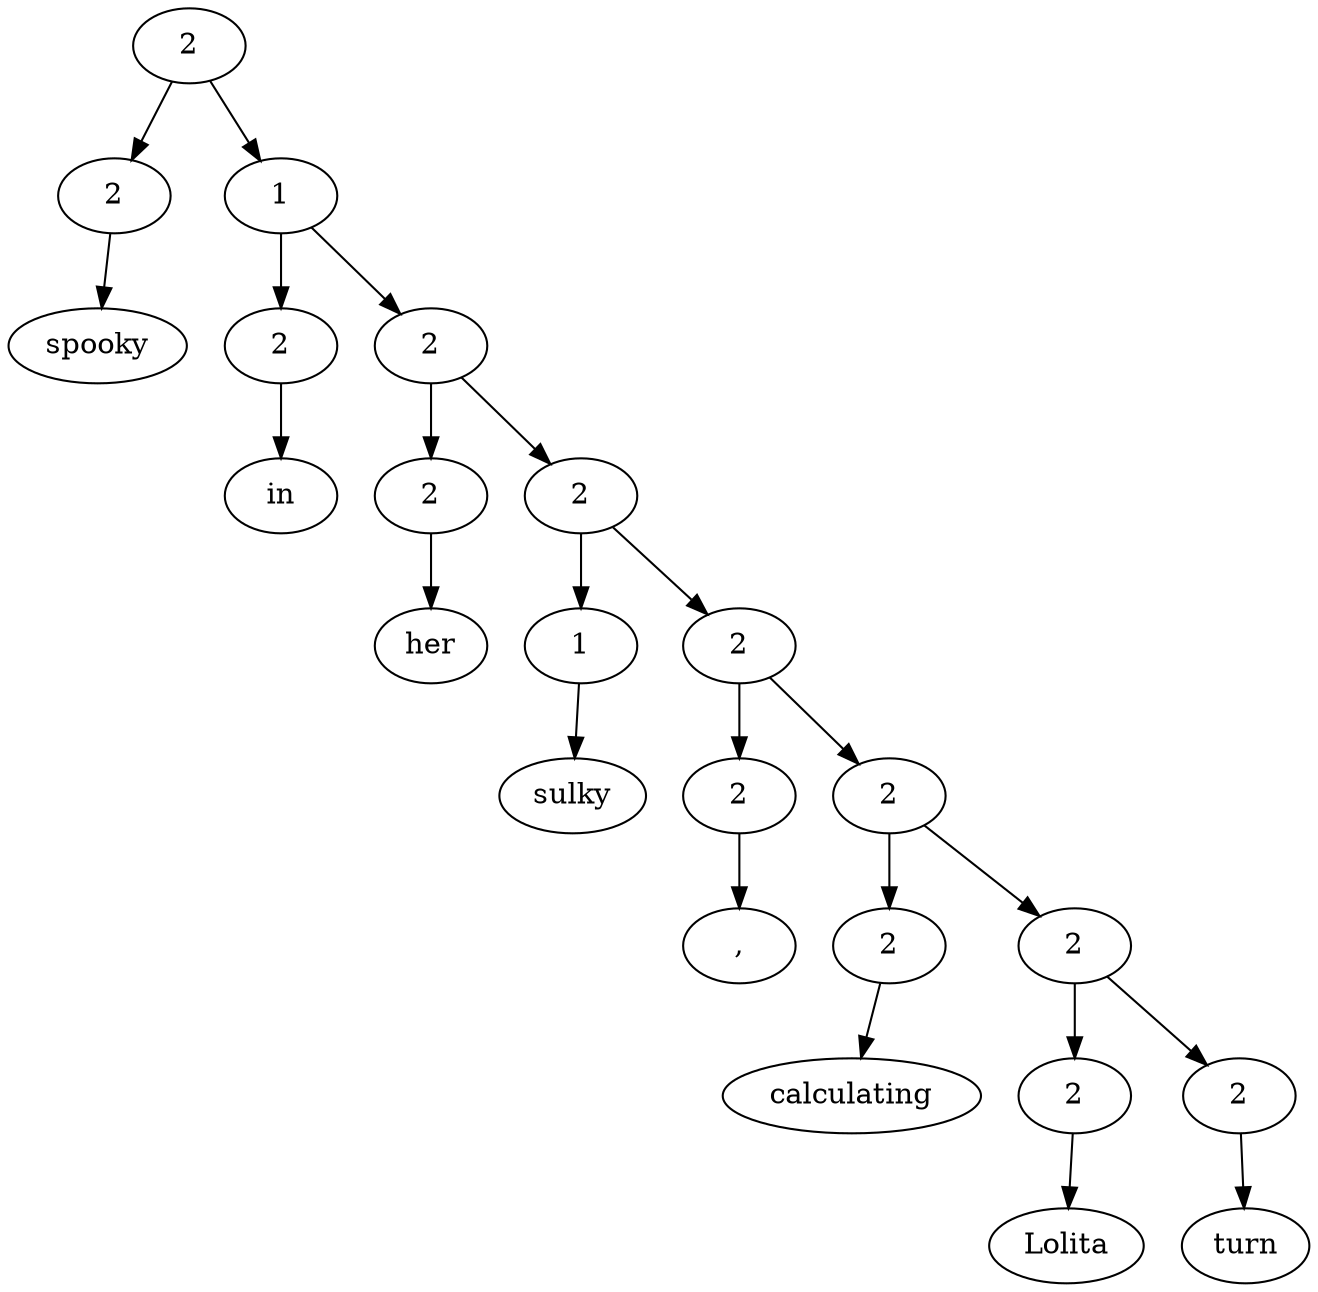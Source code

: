 digraph G{Node0 [label="2"]
Node0 -> Node1
Node0 -> Node3
Node1 [label="2"]
Node1 -> Node2
Node3 [label="1"]
Node3 -> Node4
Node3 -> Node6
Node2 [label="spooky"]
Node4 [label="2"]
Node4 -> Node5
Node6 [label="2"]
Node6 -> Node7
Node6 -> Node9
Node5 [label="in"]
Node7 [label="2"]
Node7 -> Node8
Node9 [label="2"]
Node9 -> Node10
Node9 -> Node12
Node8 [label="her"]
Node10 [label="1"]
Node10 -> Node11
Node12 [label="2"]
Node12 -> Node13
Node12 -> Node15
Node11 [label="sulky"]
Node13 [label="2"]
Node13 -> Node14
Node15 [label="2"]
Node15 -> Node16
Node15 -> Node18
Node14 [label=","]
Node16 [label="2"]
Node16 -> Node17
Node18 [label="2"]
Node18 -> Node19
Node18 -> Node21
Node17 [label="calculating"]
Node19 [label="2"]
Node19 -> Node20
Node21 [label="2"]
Node21 -> Node22
Node20 [label="Lolita"]
Node22 [label="turn"]
}